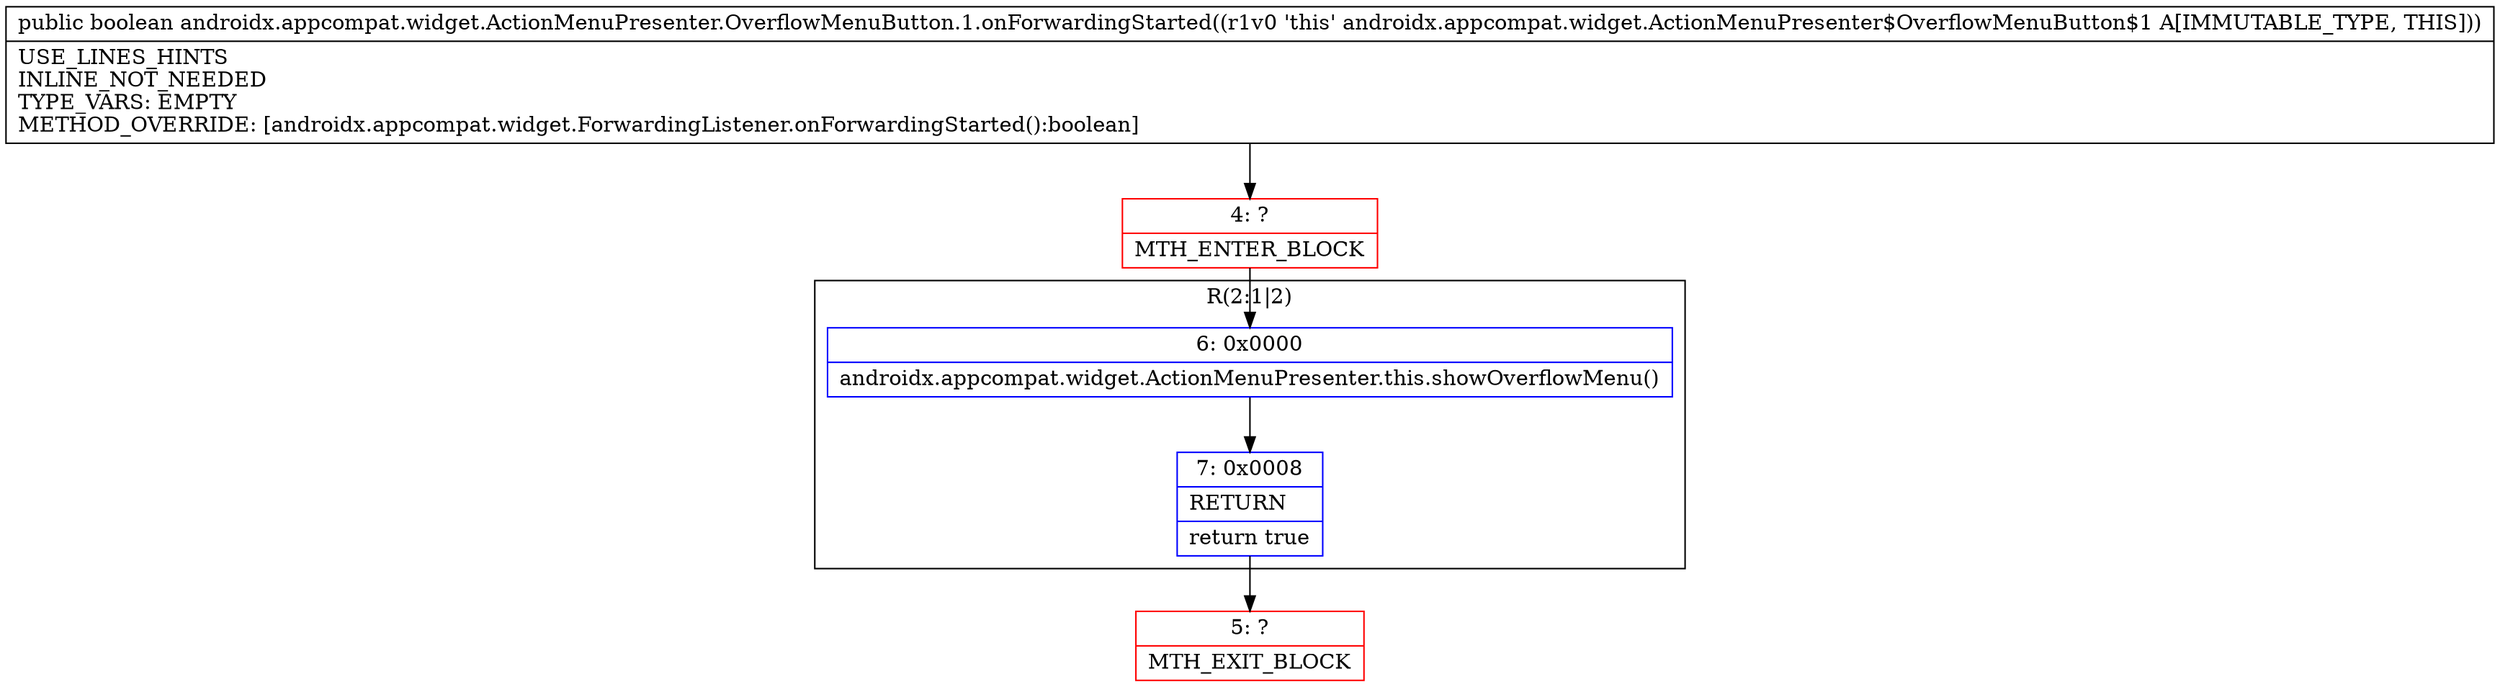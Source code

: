 digraph "CFG forandroidx.appcompat.widget.ActionMenuPresenter.OverflowMenuButton.1.onForwardingStarted()Z" {
subgraph cluster_Region_275965331 {
label = "R(2:1|2)";
node [shape=record,color=blue];
Node_6 [shape=record,label="{6\:\ 0x0000|androidx.appcompat.widget.ActionMenuPresenter.this.showOverflowMenu()\l}"];
Node_7 [shape=record,label="{7\:\ 0x0008|RETURN\l|return true\l}"];
}
Node_4 [shape=record,color=red,label="{4\:\ ?|MTH_ENTER_BLOCK\l}"];
Node_5 [shape=record,color=red,label="{5\:\ ?|MTH_EXIT_BLOCK\l}"];
MethodNode[shape=record,label="{public boolean androidx.appcompat.widget.ActionMenuPresenter.OverflowMenuButton.1.onForwardingStarted((r1v0 'this' androidx.appcompat.widget.ActionMenuPresenter$OverflowMenuButton$1 A[IMMUTABLE_TYPE, THIS]))  | USE_LINES_HINTS\lINLINE_NOT_NEEDED\lTYPE_VARS: EMPTY\lMETHOD_OVERRIDE: [androidx.appcompat.widget.ForwardingListener.onForwardingStarted():boolean]\l}"];
MethodNode -> Node_4;Node_6 -> Node_7;
Node_7 -> Node_5;
Node_4 -> Node_6;
}


